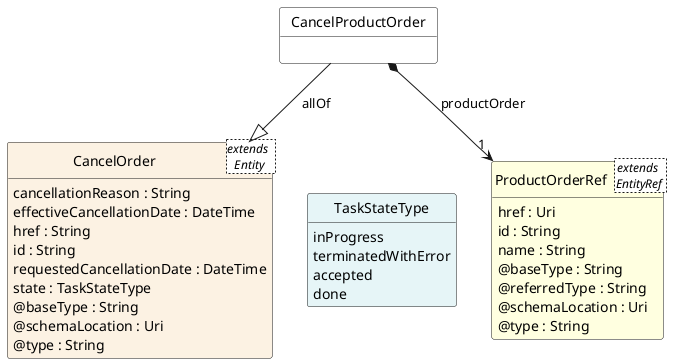 @startuml
'
' Resource:  CancelProductOrder
' Source:    Product_Ordering_4.0.0_oas.yaml
' Generated: 2020-11-18 23:09:09+0100
'
hide circle
hide methods
hide stereotype
show <<Enumeration>> stereotype
skinparam class {
   backgroundColor<<Enumeration>> #E6F5F7
   backgroundColor<<Ref>> #FFFFE0
   backgroundColor<<Pivot>> #FFFFFFF
   backgroundColor #FCF2E3
   backgroundColor<<SubResource>> MistyRose
}

skinparam legend {
   borderRoundCorner 0
   borderColor red
   backgroundColor white
}

'sequence: 1
class CancelProductOrder  <<Pivot>> {
    {field}//                                        //
}

'sequence: 9
class ProductOrderRef <extends  \nEntityRef >  <<Ref>> {
    href : Uri
    id : String
    name : String
    @baseType : String
    @referredType : String
    @schemaLocation : Uri
    @type : String
}

'sequence: 19
class CancelOrder <extends  \nEntity >  {
    cancellationReason : String
    effectiveCancellationDate : DateTime
    href : String
    id : String
    requestedCancellationDate : DateTime
    state : TaskStateType
    @baseType : String
    @schemaLocation : Uri
    @type : String
}

'sequence: 20
class TaskStateType <<Enumeration>> {
    inProgress
    terminatedWithError
    accepted
    done
}

'sequence: 1
'processing edges for CancelProductOrder
'sequence: 23
'rule: General below rule
CancelProductOrder --|> CancelOrder : allOf

'sequence: 19
'processing edges for CancelOrder
'sequence: 27
CancelOrder -right[hidden]-> TaskStateType

'sequence: 33
'rule: General below rule - either none already or unable to place left / right of currently placed
CancelProductOrder *-->  "1" ProductOrderRef : productOrder



'layout of the core: [CancelProductOrder, CancelOrder] (seq=21)
'finished layout of the core (seq=30)
'y=10 : CancelProductOrder (10) (seq=41)
'y=11 : ProductOrderRef (10) TaskStateType (11) CancelOrder (10) (seq=42)
@enduml